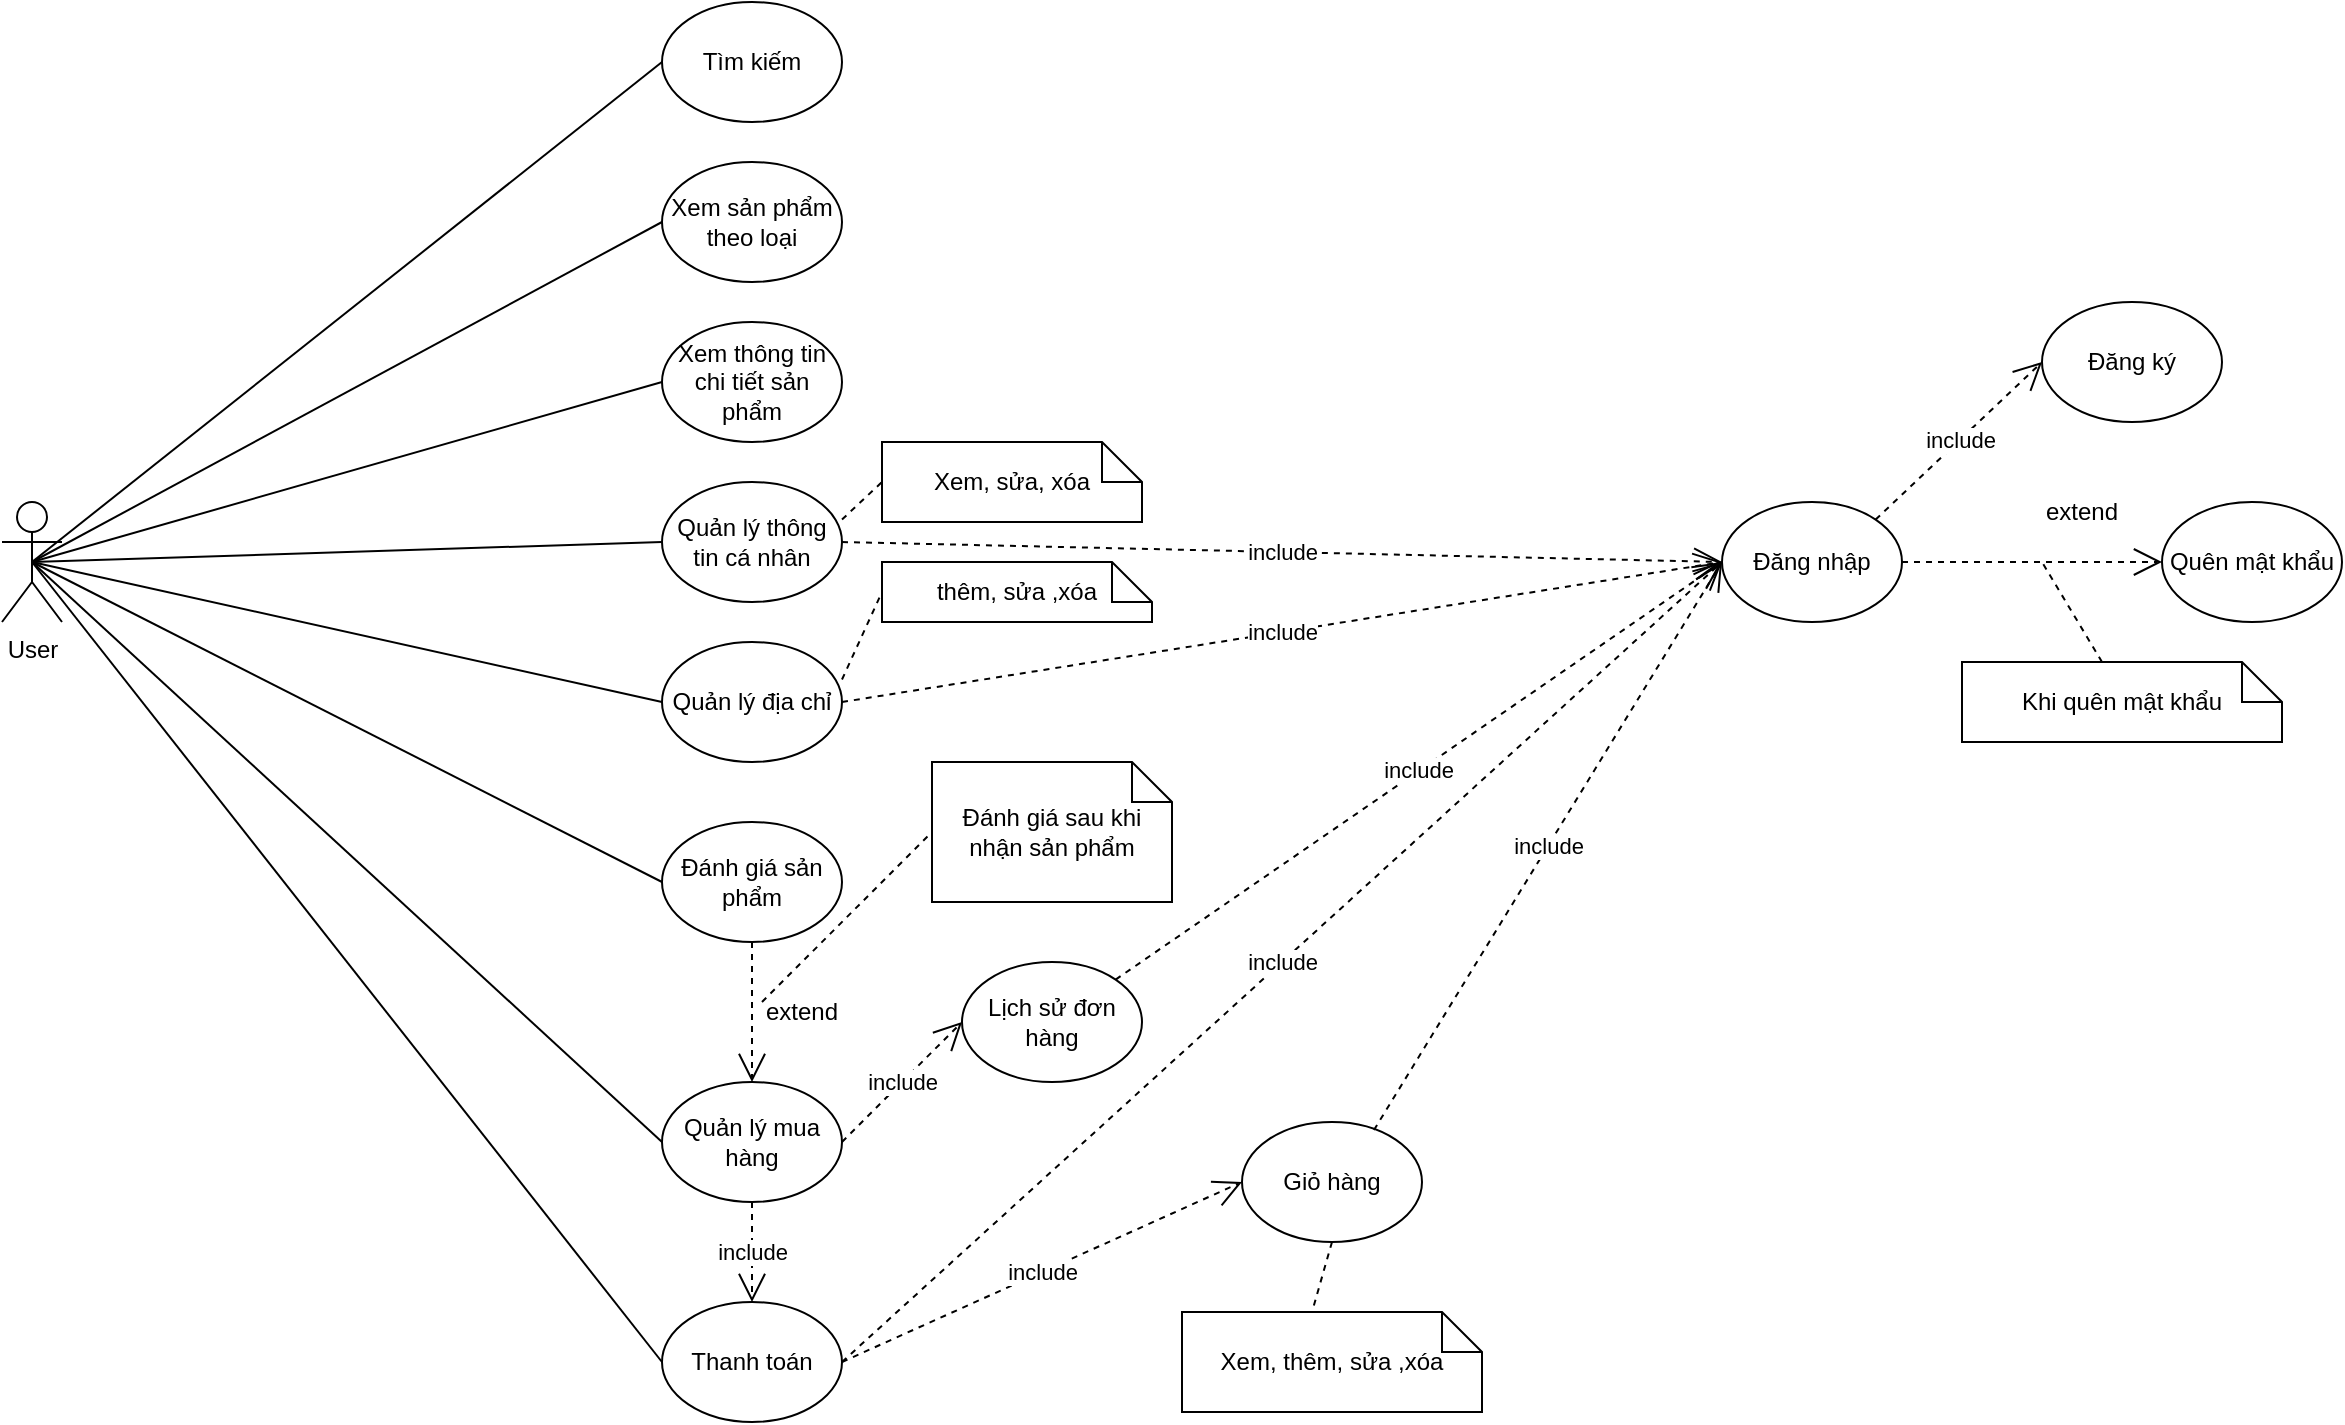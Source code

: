 <mxfile version="24.9.1">
  <diagram name="Page-1" id="IvEyetkKGHu4spHsH8Wg">
    <mxGraphModel dx="2044" dy="592" grid="1" gridSize="10" guides="1" tooltips="1" connect="1" arrows="1" fold="1" page="1" pageScale="1" pageWidth="850" pageHeight="1100" math="0" shadow="0">
      <root>
        <mxCell id="0" />
        <mxCell id="1" parent="0" />
        <mxCell id="jdp3R6h0eQg7VKczt2og-249" value="User" style="shape=umlActor;verticalLabelPosition=bottom;verticalAlign=top;html=1;outlineConnect=0;" vertex="1" parent="1">
          <mxGeometry x="-130" y="310" width="30" height="60" as="geometry" />
        </mxCell>
        <mxCell id="jdp3R6h0eQg7VKczt2og-250" value="" style="group" vertex="1" connectable="0" parent="1">
          <mxGeometry x="200" y="60" width="90" height="60" as="geometry" />
        </mxCell>
        <mxCell id="jdp3R6h0eQg7VKczt2og-251" value="" style="ellipse;whiteSpace=wrap;html=1;" vertex="1" parent="jdp3R6h0eQg7VKczt2og-250">
          <mxGeometry width="90" height="60" as="geometry" />
        </mxCell>
        <mxCell id="jdp3R6h0eQg7VKczt2og-252" value="Tìm kiếm" style="text;html=1;align=center;verticalAlign=middle;whiteSpace=wrap;rounded=0;" vertex="1" parent="jdp3R6h0eQg7VKczt2og-250">
          <mxGeometry y="18.75" width="90" height="22.5" as="geometry" />
        </mxCell>
        <mxCell id="jdp3R6h0eQg7VKczt2og-253" value="" style="group" vertex="1" connectable="0" parent="1">
          <mxGeometry x="200" y="140" width="90" height="60" as="geometry" />
        </mxCell>
        <mxCell id="jdp3R6h0eQg7VKczt2og-254" value="" style="ellipse;whiteSpace=wrap;html=1;" vertex="1" parent="jdp3R6h0eQg7VKczt2og-253">
          <mxGeometry width="90" height="60" as="geometry" />
        </mxCell>
        <mxCell id="jdp3R6h0eQg7VKczt2og-255" value="Xem sản phẩm theo loại" style="text;html=1;align=center;verticalAlign=middle;whiteSpace=wrap;rounded=0;" vertex="1" parent="jdp3R6h0eQg7VKczt2og-253">
          <mxGeometry y="18.75" width="90" height="22.5" as="geometry" />
        </mxCell>
        <mxCell id="jdp3R6h0eQg7VKczt2og-256" value="" style="group" vertex="1" connectable="0" parent="1">
          <mxGeometry x="200" y="300" width="90" height="60" as="geometry" />
        </mxCell>
        <mxCell id="jdp3R6h0eQg7VKczt2og-257" value="" style="ellipse;whiteSpace=wrap;html=1;" vertex="1" parent="jdp3R6h0eQg7VKczt2og-256">
          <mxGeometry width="90" height="60" as="geometry" />
        </mxCell>
        <mxCell id="jdp3R6h0eQg7VKczt2og-258" value="Quản lý thông tin cá nhân" style="text;html=1;align=center;verticalAlign=middle;whiteSpace=wrap;rounded=0;" vertex="1" parent="jdp3R6h0eQg7VKczt2og-256">
          <mxGeometry y="18.75" width="90" height="22.5" as="geometry" />
        </mxCell>
        <mxCell id="jdp3R6h0eQg7VKczt2og-259" value="" style="group" vertex="1" connectable="0" parent="1">
          <mxGeometry x="200" y="220" width="90" height="60" as="geometry" />
        </mxCell>
        <mxCell id="jdp3R6h0eQg7VKczt2og-260" value="" style="ellipse;whiteSpace=wrap;html=1;" vertex="1" parent="jdp3R6h0eQg7VKczt2og-259">
          <mxGeometry width="90" height="60" as="geometry" />
        </mxCell>
        <mxCell id="jdp3R6h0eQg7VKczt2og-261" value="Xem thông tin chi tiết sản phẩm" style="text;html=1;align=center;verticalAlign=middle;whiteSpace=wrap;rounded=0;" vertex="1" parent="jdp3R6h0eQg7VKczt2og-259">
          <mxGeometry y="18.75" width="90" height="22.5" as="geometry" />
        </mxCell>
        <mxCell id="jdp3R6h0eQg7VKczt2og-262" value="" style="group" vertex="1" connectable="0" parent="1">
          <mxGeometry x="200" y="380" width="90" height="60" as="geometry" />
        </mxCell>
        <mxCell id="jdp3R6h0eQg7VKczt2og-263" value="" style="ellipse;whiteSpace=wrap;html=1;" vertex="1" parent="jdp3R6h0eQg7VKczt2og-262">
          <mxGeometry width="90" height="60" as="geometry" />
        </mxCell>
        <mxCell id="jdp3R6h0eQg7VKczt2og-264" value="Quản lý địa chỉ" style="text;html=1;align=center;verticalAlign=middle;whiteSpace=wrap;rounded=0;" vertex="1" parent="jdp3R6h0eQg7VKczt2og-262">
          <mxGeometry y="18.75" width="90" height="22.5" as="geometry" />
        </mxCell>
        <mxCell id="jdp3R6h0eQg7VKczt2og-265" value="" style="group" vertex="1" connectable="0" parent="1">
          <mxGeometry x="200" y="470" width="90" height="60" as="geometry" />
        </mxCell>
        <mxCell id="jdp3R6h0eQg7VKczt2og-266" value="" style="ellipse;whiteSpace=wrap;html=1;" vertex="1" parent="jdp3R6h0eQg7VKczt2og-265">
          <mxGeometry width="90" height="60" as="geometry" />
        </mxCell>
        <mxCell id="jdp3R6h0eQg7VKczt2og-267" value="Đánh giá sản phẩm" style="text;html=1;align=center;verticalAlign=middle;whiteSpace=wrap;rounded=0;" vertex="1" parent="jdp3R6h0eQg7VKczt2og-265">
          <mxGeometry y="18.75" width="90" height="22.5" as="geometry" />
        </mxCell>
        <mxCell id="jdp3R6h0eQg7VKczt2og-268" value="" style="group" vertex="1" connectable="0" parent="1">
          <mxGeometry x="200" y="600" width="90" height="60" as="geometry" />
        </mxCell>
        <mxCell id="jdp3R6h0eQg7VKczt2og-269" value="" style="ellipse;whiteSpace=wrap;html=1;" vertex="1" parent="jdp3R6h0eQg7VKczt2og-268">
          <mxGeometry width="90" height="60" as="geometry" />
        </mxCell>
        <mxCell id="jdp3R6h0eQg7VKczt2og-270" value="Quản lý mua hàng" style="text;html=1;align=center;verticalAlign=middle;whiteSpace=wrap;rounded=0;" vertex="1" parent="jdp3R6h0eQg7VKczt2og-268">
          <mxGeometry y="18.75" width="90" height="22.5" as="geometry" />
        </mxCell>
        <mxCell id="jdp3R6h0eQg7VKczt2og-271" value="" style="group" vertex="1" connectable="0" parent="1">
          <mxGeometry x="200" y="710" width="90" height="60" as="geometry" />
        </mxCell>
        <mxCell id="jdp3R6h0eQg7VKczt2og-272" value="" style="ellipse;whiteSpace=wrap;html=1;" vertex="1" parent="jdp3R6h0eQg7VKczt2og-271">
          <mxGeometry width="90" height="60" as="geometry" />
        </mxCell>
        <mxCell id="jdp3R6h0eQg7VKczt2og-273" value="Thanh toán" style="text;html=1;align=center;verticalAlign=middle;whiteSpace=wrap;rounded=0;" vertex="1" parent="jdp3R6h0eQg7VKczt2og-271">
          <mxGeometry y="18.75" width="90" height="22.5" as="geometry" />
        </mxCell>
        <mxCell id="jdp3R6h0eQg7VKczt2og-274" value="" style="group" vertex="1" connectable="0" parent="1">
          <mxGeometry x="490" y="620" width="90" height="60" as="geometry" />
        </mxCell>
        <mxCell id="jdp3R6h0eQg7VKczt2og-275" value="" style="ellipse;whiteSpace=wrap;html=1;" vertex="1" parent="jdp3R6h0eQg7VKczt2og-274">
          <mxGeometry width="90" height="60" as="geometry" />
        </mxCell>
        <mxCell id="jdp3R6h0eQg7VKczt2og-276" value="Giỏ hàng" style="text;html=1;align=center;verticalAlign=middle;whiteSpace=wrap;rounded=0;" vertex="1" parent="jdp3R6h0eQg7VKczt2og-274">
          <mxGeometry y="18.75" width="90" height="22.5" as="geometry" />
        </mxCell>
        <mxCell id="jdp3R6h0eQg7VKczt2og-277" value="" style="group" vertex="1" connectable="0" parent="1">
          <mxGeometry x="350" y="540" width="90" height="60" as="geometry" />
        </mxCell>
        <mxCell id="jdp3R6h0eQg7VKczt2og-278" value="" style="ellipse;whiteSpace=wrap;html=1;" vertex="1" parent="jdp3R6h0eQg7VKczt2og-277">
          <mxGeometry width="90" height="60" as="geometry" />
        </mxCell>
        <mxCell id="jdp3R6h0eQg7VKczt2og-279" value="Lịch sử đơn hàng" style="text;html=1;align=center;verticalAlign=middle;whiteSpace=wrap;rounded=0;" vertex="1" parent="jdp3R6h0eQg7VKczt2og-277">
          <mxGeometry y="18.75" width="90" height="22.5" as="geometry" />
        </mxCell>
        <mxCell id="jdp3R6h0eQg7VKczt2og-280" value="Đánh giá sau khi nhận sản phẩm" style="shape=note;size=20;whiteSpace=wrap;html=1;" vertex="1" parent="1">
          <mxGeometry x="335" y="440" width="120" height="70" as="geometry" />
        </mxCell>
        <mxCell id="jdp3R6h0eQg7VKczt2og-281" value="" style="endArrow=none;dashed=1;html=1;rounded=0;entryX=0;entryY=0.5;entryDx=0;entryDy=0;entryPerimeter=0;" edge="1" parent="1" target="jdp3R6h0eQg7VKczt2og-280">
          <mxGeometry width="50" height="50" relative="1" as="geometry">
            <mxPoint x="250" y="560" as="sourcePoint" />
            <mxPoint x="440" y="340" as="targetPoint" />
          </mxGeometry>
        </mxCell>
        <mxCell id="jdp3R6h0eQg7VKczt2og-282" value="" style="group" vertex="1" connectable="0" parent="1">
          <mxGeometry x="730" y="310" width="90" height="60" as="geometry" />
        </mxCell>
        <mxCell id="jdp3R6h0eQg7VKczt2og-283" value="" style="ellipse;whiteSpace=wrap;html=1;" vertex="1" parent="jdp3R6h0eQg7VKczt2og-282">
          <mxGeometry width="90" height="60" as="geometry" />
        </mxCell>
        <mxCell id="jdp3R6h0eQg7VKczt2og-284" value="Đăng nhập" style="text;html=1;align=center;verticalAlign=middle;whiteSpace=wrap;rounded=0;" vertex="1" parent="jdp3R6h0eQg7VKczt2og-282">
          <mxGeometry y="18.75" width="90" height="22.5" as="geometry" />
        </mxCell>
        <mxCell id="jdp3R6h0eQg7VKczt2og-285" value="" style="endArrow=none;html=1;rounded=0;exitX=0.5;exitY=0.5;exitDx=0;exitDy=0;exitPerimeter=0;entryX=0;entryY=0.5;entryDx=0;entryDy=0;" edge="1" parent="1" source="jdp3R6h0eQg7VKczt2og-249" target="jdp3R6h0eQg7VKczt2og-252">
          <mxGeometry width="50" height="50" relative="1" as="geometry">
            <mxPoint x="-60" y="350" as="sourcePoint" />
            <mxPoint x="-10" y="300" as="targetPoint" />
          </mxGeometry>
        </mxCell>
        <mxCell id="jdp3R6h0eQg7VKczt2og-286" value="" style="endArrow=none;html=1;rounded=0;exitX=0.5;exitY=0.5;exitDx=0;exitDy=0;exitPerimeter=0;entryX=0;entryY=0.5;entryDx=0;entryDy=0;" edge="1" parent="1" source="jdp3R6h0eQg7VKczt2og-249" target="jdp3R6h0eQg7VKczt2og-255">
          <mxGeometry width="50" height="50" relative="1" as="geometry">
            <mxPoint x="10" y="370" as="sourcePoint" />
            <mxPoint x="60" y="320" as="targetPoint" />
          </mxGeometry>
        </mxCell>
        <mxCell id="jdp3R6h0eQg7VKczt2og-287" value="" style="endArrow=none;html=1;rounded=0;exitX=0.5;exitY=0.5;exitDx=0;exitDy=0;exitPerimeter=0;entryX=0;entryY=0.5;entryDx=0;entryDy=0;" edge="1" parent="1" source="jdp3R6h0eQg7VKczt2og-249" target="jdp3R6h0eQg7VKczt2og-261">
          <mxGeometry width="50" height="50" relative="1" as="geometry">
            <mxPoint x="20" y="380" as="sourcePoint" />
            <mxPoint x="70" y="330" as="targetPoint" />
          </mxGeometry>
        </mxCell>
        <mxCell id="jdp3R6h0eQg7VKczt2og-288" value="" style="endArrow=none;html=1;rounded=0;exitX=0.5;exitY=0.5;exitDx=0;exitDy=0;exitPerimeter=0;entryX=0;entryY=0.5;entryDx=0;entryDy=0;" edge="1" parent="1" source="jdp3R6h0eQg7VKczt2og-249" target="jdp3R6h0eQg7VKczt2og-258">
          <mxGeometry width="50" height="50" relative="1" as="geometry">
            <mxPoint x="30" y="390" as="sourcePoint" />
            <mxPoint x="80" y="340" as="targetPoint" />
          </mxGeometry>
        </mxCell>
        <mxCell id="jdp3R6h0eQg7VKczt2og-289" value="" style="endArrow=none;html=1;rounded=0;exitX=0.5;exitY=0.5;exitDx=0;exitDy=0;exitPerimeter=0;entryX=0;entryY=0.5;entryDx=0;entryDy=0;" edge="1" parent="1" source="jdp3R6h0eQg7VKczt2og-249" target="jdp3R6h0eQg7VKczt2og-264">
          <mxGeometry width="50" height="50" relative="1" as="geometry">
            <mxPoint x="40" y="400" as="sourcePoint" />
            <mxPoint x="90" y="350" as="targetPoint" />
          </mxGeometry>
        </mxCell>
        <mxCell id="jdp3R6h0eQg7VKczt2og-290" value="" style="endArrow=none;html=1;rounded=0;exitX=0.5;exitY=0.5;exitDx=0;exitDy=0;exitPerimeter=0;entryX=0;entryY=0.5;entryDx=0;entryDy=0;" edge="1" parent="1" source="jdp3R6h0eQg7VKczt2og-249" target="jdp3R6h0eQg7VKczt2og-267">
          <mxGeometry width="50" height="50" relative="1" as="geometry">
            <mxPoint x="50" y="410" as="sourcePoint" />
            <mxPoint x="100" y="360" as="targetPoint" />
          </mxGeometry>
        </mxCell>
        <mxCell id="jdp3R6h0eQg7VKczt2og-291" value="" style="endArrow=none;html=1;rounded=0;exitX=0.5;exitY=0.5;exitDx=0;exitDy=0;exitPerimeter=0;entryX=0;entryY=0.5;entryDx=0;entryDy=0;" edge="1" parent="1" source="jdp3R6h0eQg7VKczt2og-249" target="jdp3R6h0eQg7VKczt2og-270">
          <mxGeometry width="50" height="50" relative="1" as="geometry">
            <mxPoint x="60" y="420" as="sourcePoint" />
            <mxPoint x="110" y="370" as="targetPoint" />
          </mxGeometry>
        </mxCell>
        <mxCell id="jdp3R6h0eQg7VKczt2og-292" value="" style="endArrow=none;html=1;rounded=0;exitX=0.5;exitY=0.5;exitDx=0;exitDy=0;exitPerimeter=0;entryX=0;entryY=0.5;entryDx=0;entryDy=0;" edge="1" parent="1" source="jdp3R6h0eQg7VKczt2og-249" target="jdp3R6h0eQg7VKczt2og-273">
          <mxGeometry width="50" height="50" relative="1" as="geometry">
            <mxPoint x="70" y="430" as="sourcePoint" />
            <mxPoint x="120" y="380" as="targetPoint" />
          </mxGeometry>
        </mxCell>
        <mxCell id="jdp3R6h0eQg7VKczt2og-293" value="Xem, sửa, xóa" style="shape=note;size=20;whiteSpace=wrap;html=1;" vertex="1" parent="1">
          <mxGeometry x="310" y="280" width="130" height="40" as="geometry" />
        </mxCell>
        <mxCell id="jdp3R6h0eQg7VKczt2og-294" value="" style="endArrow=none;dashed=1;html=1;rounded=0;exitX=1;exitY=0;exitDx=0;exitDy=0;entryX=0;entryY=0.5;entryDx=0;entryDy=0;entryPerimeter=0;" edge="1" parent="1" source="jdp3R6h0eQg7VKczt2og-258" target="jdp3R6h0eQg7VKczt2og-293">
          <mxGeometry width="50" height="50" relative="1" as="geometry">
            <mxPoint x="430" y="310" as="sourcePoint" />
            <mxPoint x="480" y="260" as="targetPoint" />
          </mxGeometry>
        </mxCell>
        <mxCell id="jdp3R6h0eQg7VKczt2og-295" value="thêm, sửa ,xóa" style="shape=note;size=20;whiteSpace=wrap;html=1;" vertex="1" parent="1">
          <mxGeometry x="310" y="340" width="135" height="30" as="geometry" />
        </mxCell>
        <mxCell id="jdp3R6h0eQg7VKczt2og-296" value="" style="endArrow=none;dashed=1;html=1;rounded=0;exitX=1;exitY=0;exitDx=0;exitDy=0;entryX=0;entryY=0.5;entryDx=0;entryDy=0;entryPerimeter=0;" edge="1" parent="1" source="jdp3R6h0eQg7VKczt2og-264" target="jdp3R6h0eQg7VKczt2og-295">
          <mxGeometry width="50" height="50" relative="1" as="geometry">
            <mxPoint x="430" y="550" as="sourcePoint" />
            <mxPoint x="480" y="500" as="targetPoint" />
          </mxGeometry>
        </mxCell>
        <mxCell id="jdp3R6h0eQg7VKczt2og-297" value="Xem, thêm, sửa ,xóa" style="shape=note;size=20;whiteSpace=wrap;html=1;" vertex="1" parent="1">
          <mxGeometry x="460" y="715" width="150" height="50" as="geometry" />
        </mxCell>
        <mxCell id="jdp3R6h0eQg7VKczt2og-298" value="" style="endArrow=none;dashed=1;html=1;rounded=0;exitX=0.5;exitY=1;exitDx=0;exitDy=0;entryX=0;entryY=0;entryDx=65;entryDy=0;entryPerimeter=0;" edge="1" parent="1" source="jdp3R6h0eQg7VKczt2og-275" target="jdp3R6h0eQg7VKczt2og-297">
          <mxGeometry width="50" height="50" relative="1" as="geometry">
            <mxPoint x="430" y="630" as="sourcePoint" />
            <mxPoint x="480" y="580" as="targetPoint" />
          </mxGeometry>
        </mxCell>
        <mxCell id="jdp3R6h0eQg7VKczt2og-299" value="" style="group" vertex="1" connectable="0" parent="1">
          <mxGeometry x="890" y="210" width="90" height="60" as="geometry" />
        </mxCell>
        <mxCell id="jdp3R6h0eQg7VKczt2og-300" value="" style="ellipse;whiteSpace=wrap;html=1;" vertex="1" parent="jdp3R6h0eQg7VKczt2og-299">
          <mxGeometry width="90" height="60" as="geometry" />
        </mxCell>
        <mxCell id="jdp3R6h0eQg7VKczt2og-301" value="Đăng ký" style="text;html=1;align=center;verticalAlign=middle;whiteSpace=wrap;rounded=0;" vertex="1" parent="jdp3R6h0eQg7VKczt2og-299">
          <mxGeometry y="18.75" width="90" height="22.5" as="geometry" />
        </mxCell>
        <mxCell id="jdp3R6h0eQg7VKczt2og-302" value="" style="group" vertex="1" connectable="0" parent="1">
          <mxGeometry x="950" y="310" width="90" height="60" as="geometry" />
        </mxCell>
        <mxCell id="jdp3R6h0eQg7VKczt2og-303" value="" style="ellipse;whiteSpace=wrap;html=1;" vertex="1" parent="jdp3R6h0eQg7VKczt2og-302">
          <mxGeometry width="90" height="60" as="geometry" />
        </mxCell>
        <mxCell id="jdp3R6h0eQg7VKczt2og-304" value="Quên mật khẩu" style="text;html=1;align=center;verticalAlign=middle;whiteSpace=wrap;rounded=0;" vertex="1" parent="jdp3R6h0eQg7VKczt2og-302">
          <mxGeometry y="18.75" width="90" height="22.5" as="geometry" />
        </mxCell>
        <mxCell id="jdp3R6h0eQg7VKczt2og-305" value="Khi quên mật khẩu" style="shape=note;size=20;whiteSpace=wrap;html=1;" vertex="1" parent="1">
          <mxGeometry x="850" y="390" width="160" height="40" as="geometry" />
        </mxCell>
        <mxCell id="jdp3R6h0eQg7VKczt2og-306" value="" style="endArrow=open;endSize=12;dashed=1;html=1;rounded=0;exitX=0.5;exitY=1;exitDx=0;exitDy=0;entryX=0.5;entryY=0;entryDx=0;entryDy=0;" edge="1" parent="1" source="jdp3R6h0eQg7VKczt2og-266" target="jdp3R6h0eQg7VKczt2og-269">
          <mxGeometry width="160" relative="1" as="geometry">
            <mxPoint x="340" y="490" as="sourcePoint" />
            <mxPoint x="500" y="490" as="targetPoint" />
          </mxGeometry>
        </mxCell>
        <mxCell id="jdp3R6h0eQg7VKczt2og-307" value="include" style="endArrow=open;endSize=12;dashed=1;html=1;rounded=0;exitX=0.5;exitY=1;exitDx=0;exitDy=0;" edge="1" parent="1" source="jdp3R6h0eQg7VKczt2og-269" target="jdp3R6h0eQg7VKczt2og-272">
          <mxGeometry width="160" relative="1" as="geometry">
            <mxPoint x="340" y="490" as="sourcePoint" />
            <mxPoint x="500" y="490" as="targetPoint" />
          </mxGeometry>
        </mxCell>
        <mxCell id="jdp3R6h0eQg7VKczt2og-308" value="extend" style="text;html=1;align=center;verticalAlign=middle;whiteSpace=wrap;rounded=0;" vertex="1" parent="1">
          <mxGeometry x="240" y="550" width="60" height="30" as="geometry" />
        </mxCell>
        <mxCell id="jdp3R6h0eQg7VKczt2og-309" value="include" style="endArrow=open;endSize=12;dashed=1;html=1;rounded=0;exitX=1;exitY=0.5;exitDx=0;exitDy=0;entryX=0;entryY=0.5;entryDx=0;entryDy=0;" edge="1" parent="1" source="jdp3R6h0eQg7VKczt2og-258" target="jdp3R6h0eQg7VKczt2og-284">
          <mxGeometry width="160" relative="1" as="geometry">
            <mxPoint x="340" y="350" as="sourcePoint" />
            <mxPoint x="500" y="350" as="targetPoint" />
          </mxGeometry>
        </mxCell>
        <mxCell id="jdp3R6h0eQg7VKczt2og-310" value="include" style="endArrow=open;endSize=12;dashed=1;html=1;rounded=0;exitX=1;exitY=0.5;exitDx=0;exitDy=0;entryX=0;entryY=0.5;entryDx=0;entryDy=0;" edge="1" parent="1" source="jdp3R6h0eQg7VKczt2og-264" target="jdp3R6h0eQg7VKczt2og-284">
          <mxGeometry width="160" relative="1" as="geometry">
            <mxPoint x="340" y="350" as="sourcePoint" />
            <mxPoint x="500" y="350" as="targetPoint" />
          </mxGeometry>
        </mxCell>
        <mxCell id="jdp3R6h0eQg7VKczt2og-311" value="include" style="endArrow=open;endSize=12;dashed=1;html=1;rounded=0;exitX=1;exitY=0.5;exitDx=0;exitDy=0;entryX=0;entryY=0.5;entryDx=0;entryDy=0;" edge="1" parent="1" source="jdp3R6h0eQg7VKczt2og-270" target="jdp3R6h0eQg7VKczt2og-279">
          <mxGeometry width="160" relative="1" as="geometry">
            <mxPoint x="340" y="350" as="sourcePoint" />
            <mxPoint x="500" y="350" as="targetPoint" />
          </mxGeometry>
        </mxCell>
        <mxCell id="jdp3R6h0eQg7VKczt2og-312" value="include" style="endArrow=open;endSize=12;dashed=1;html=1;rounded=0;exitX=1;exitY=0.5;exitDx=0;exitDy=0;entryX=0;entryY=0.5;entryDx=0;entryDy=0;" edge="1" parent="1" source="jdp3R6h0eQg7VKczt2og-273" target="jdp3R6h0eQg7VKczt2og-284">
          <mxGeometry x="-0.001" width="160" relative="1" as="geometry">
            <mxPoint x="340" y="680" as="sourcePoint" />
            <mxPoint x="500" y="680" as="targetPoint" />
            <mxPoint as="offset" />
          </mxGeometry>
        </mxCell>
        <mxCell id="jdp3R6h0eQg7VKczt2og-313" value="include" style="endArrow=open;endSize=12;dashed=1;html=1;rounded=0;entryX=0;entryY=0.5;entryDx=0;entryDy=0;exitX=1;exitY=0;exitDx=0;exitDy=0;" edge="1" parent="1" source="jdp3R6h0eQg7VKczt2og-283" target="jdp3R6h0eQg7VKczt2og-301">
          <mxGeometry width="160" relative="1" as="geometry">
            <mxPoint x="340" y="440" as="sourcePoint" />
            <mxPoint x="500" y="440" as="targetPoint" />
          </mxGeometry>
        </mxCell>
        <mxCell id="jdp3R6h0eQg7VKczt2og-314" value="" style="endArrow=open;endSize=12;dashed=1;html=1;rounded=0;entryX=0;entryY=0.5;entryDx=0;entryDy=0;exitX=1;exitY=0.5;exitDx=0;exitDy=0;" edge="1" parent="1" source="jdp3R6h0eQg7VKczt2og-284" target="jdp3R6h0eQg7VKczt2og-304">
          <mxGeometry width="160" relative="1" as="geometry">
            <mxPoint x="340" y="440" as="sourcePoint" />
            <mxPoint x="500" y="440" as="targetPoint" />
          </mxGeometry>
        </mxCell>
        <mxCell id="jdp3R6h0eQg7VKczt2og-315" value="extend" style="text;html=1;align=center;verticalAlign=middle;whiteSpace=wrap;rounded=0;" vertex="1" parent="1">
          <mxGeometry x="880" y="300" width="60" height="30" as="geometry" />
        </mxCell>
        <mxCell id="jdp3R6h0eQg7VKczt2og-316" value="" style="endArrow=none;dashed=1;html=1;rounded=0;exitX=0;exitY=0;exitDx=70;exitDy=0;exitPerimeter=0;" edge="1" parent="1" source="jdp3R6h0eQg7VKczt2og-305">
          <mxGeometry width="50" height="50" relative="1" as="geometry">
            <mxPoint x="400" y="460" as="sourcePoint" />
            <mxPoint x="890" y="340" as="targetPoint" />
          </mxGeometry>
        </mxCell>
        <mxCell id="jdp3R6h0eQg7VKczt2og-317" value="include" style="endArrow=open;endSize=12;dashed=1;html=1;rounded=0;exitX=0.733;exitY=0.067;exitDx=0;exitDy=0;exitPerimeter=0;entryX=0;entryY=0.5;entryDx=0;entryDy=0;" edge="1" parent="1" source="jdp3R6h0eQg7VKczt2og-275" target="jdp3R6h0eQg7VKczt2og-284">
          <mxGeometry width="160" relative="1" as="geometry">
            <mxPoint x="300" y="750" as="sourcePoint" />
            <mxPoint x="720" y="420" as="targetPoint" />
          </mxGeometry>
        </mxCell>
        <mxCell id="jdp3R6h0eQg7VKczt2og-318" value="include" style="endArrow=open;endSize=12;dashed=1;html=1;rounded=0;entryX=0;entryY=0.5;entryDx=0;entryDy=0;exitX=1;exitY=0;exitDx=0;exitDy=0;" edge="1" parent="1" source="jdp3R6h0eQg7VKczt2og-278" target="jdp3R6h0eQg7VKczt2og-284">
          <mxGeometry x="-0.0" width="160" relative="1" as="geometry">
            <mxPoint x="310" y="480" as="sourcePoint" />
            <mxPoint x="470" y="480" as="targetPoint" />
            <mxPoint as="offset" />
          </mxGeometry>
        </mxCell>
        <mxCell id="jdp3R6h0eQg7VKczt2og-319" value="include" style="endArrow=open;endSize=12;dashed=1;html=1;rounded=0;exitX=1;exitY=0.5;exitDx=0;exitDy=0;entryX=0;entryY=0.5;entryDx=0;entryDy=0;" edge="1" parent="1" source="jdp3R6h0eQg7VKczt2og-273" target="jdp3R6h0eQg7VKczt2og-276">
          <mxGeometry width="160" relative="1" as="geometry">
            <mxPoint x="360" y="540" as="sourcePoint" />
            <mxPoint x="520" y="540" as="targetPoint" />
          </mxGeometry>
        </mxCell>
      </root>
    </mxGraphModel>
  </diagram>
</mxfile>
